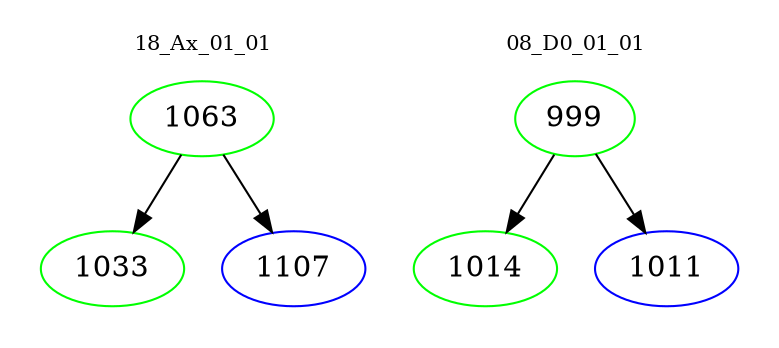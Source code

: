 digraph{
subgraph cluster_0 {
color = white
label = "18_Ax_01_01";
fontsize=10;
T0_1063 [label="1063", color="green"]
T0_1063 -> T0_1033 [color="black"]
T0_1033 [label="1033", color="green"]
T0_1063 -> T0_1107 [color="black"]
T0_1107 [label="1107", color="blue"]
}
subgraph cluster_1 {
color = white
label = "08_D0_01_01";
fontsize=10;
T1_999 [label="999", color="green"]
T1_999 -> T1_1014 [color="black"]
T1_1014 [label="1014", color="green"]
T1_999 -> T1_1011 [color="black"]
T1_1011 [label="1011", color="blue"]
}
}
